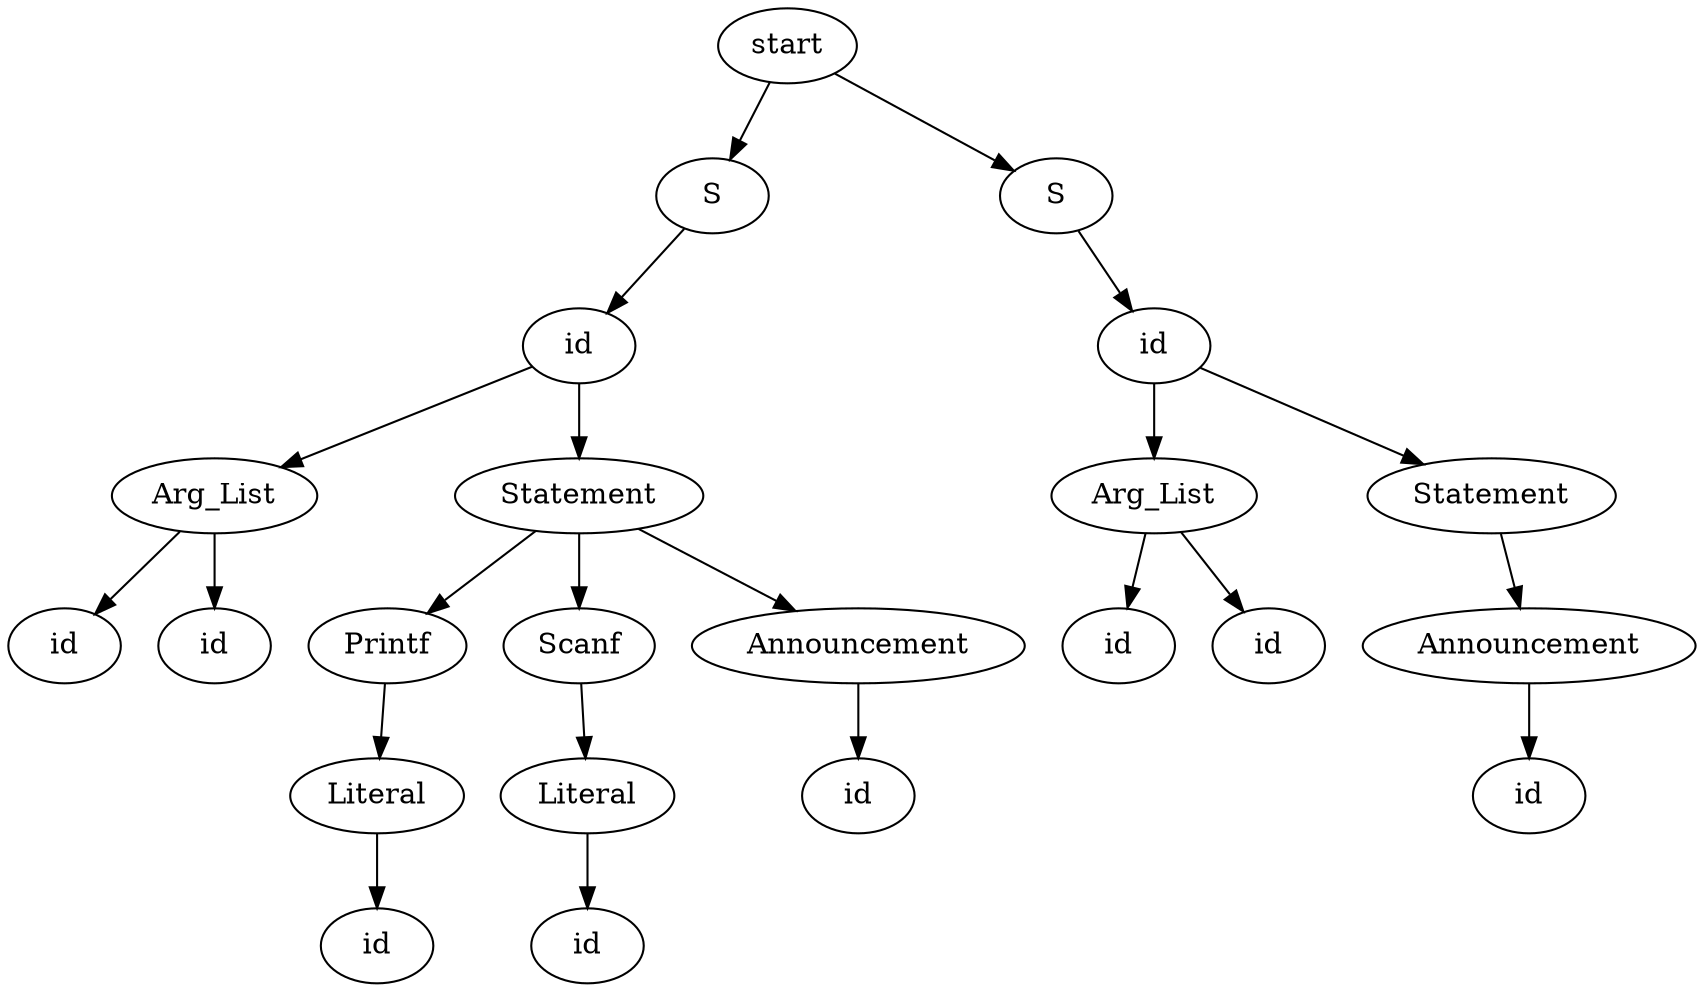 digraph {
	"node1"[label=start]
	"node1"->"node2"
	"node2"[label=S]
	"node2"->"node3"
	"node3"[label=id]
	"node3"->"node4"
	"node4"[label=Arg_List]
	"node4"->"node5"
	"node5"[label=id]
	"node4"->"node6"
	"node6"[label=id]
	"node3"->"node7"
	"node7"[label=Statement]
	"node7"->"node8"
	"node8"[label=Printf]
	"node8"->"node9"
	"node9"[label=Literal]
	"node9"->"node10"
	"node10"[label=id]
	"node7"->"node11"
	"node11"[label=Scanf]
	"node11"->"node12"
	"node12"[label=Literal]
	"node12"->"node13"
	"node13"[label=id]
	"node7"->"node14"
	"node14"[label=Announcement]
	"node14"->"node15"
	"node15"[label=id]
	"node1"->"node16"
	"node16"[label=S]
	"node16"->"node17"
	"node17"[label=id]
	"node17"->"node18"
	"node18"[label=Arg_List]
	"node18"->"node19"
	"node19"[label=id]
	"node18"->"node20"
	"node20"[label=id]
	"node17"->"node21"
	"node21"[label=Statement]
	"node21"->"node22"
	"node22"[label=Announcement]
	"node22"->"node23"
	"node23"[label=id]
}
